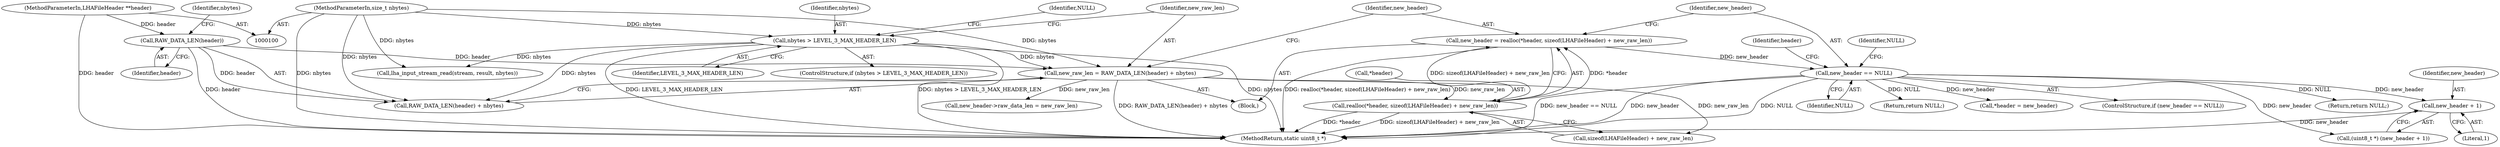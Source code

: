 digraph "0_lhasa_6fcdb8f1f538b9d63e63a5fa199c5514a15d4564_0@pointer" {
"1000147" [label="(Call,new_header + 1)"];
"1000131" [label="(Call,new_header == NULL)"];
"1000121" [label="(Call,new_header = realloc(*header, sizeof(LHAFileHeader) + new_raw_len))"];
"1000123" [label="(Call,realloc(*header, sizeof(LHAFileHeader) + new_raw_len))"];
"1000115" [label="(Call,new_raw_len = RAW_DATA_LEN(header) + nbytes)"];
"1000118" [label="(Call,RAW_DATA_LEN(header))"];
"1000101" [label="(MethodParameterIn,LHAFileHeader **header)"];
"1000109" [label="(Call,nbytes > LEVEL_3_MAX_HEADER_LEN)"];
"1000103" [label="(MethodParameterIn,size_t nbytes)"];
"1000108" [label="(ControlStructure,if (nbytes > LEVEL_3_MAX_HEADER_LEN))"];
"1000116" [label="(Identifier,new_raw_len)"];
"1000130" [label="(ControlStructure,if (new_header == NULL))"];
"1000109" [label="(Call,nbytes > LEVEL_3_MAX_HEADER_LEN)"];
"1000111" [label="(Identifier,LEVEL_3_MAX_HEADER_LEN)"];
"1000117" [label="(Call,RAW_DATA_LEN(header) + nbytes)"];
"1000145" [label="(Call,(uint8_t *) (new_header + 1))"];
"1000101" [label="(MethodParameterIn,LHAFileHeader **header)"];
"1000114" [label="(Identifier,NULL)"];
"1000136" [label="(Identifier,NULL)"];
"1000120" [label="(Identifier,nbytes)"];
"1000115" [label="(Call,new_raw_len = RAW_DATA_LEN(header) + nbytes)"];
"1000110" [label="(Identifier,nbytes)"];
"1000166" [label="(Return,return NULL;)"];
"1000119" [label="(Identifier,header)"];
"1000124" [label="(Call,*header)"];
"1000133" [label="(Identifier,NULL)"];
"1000118" [label="(Call,RAW_DATA_LEN(header))"];
"1000135" [label="(Return,return NULL;)"];
"1000123" [label="(Call,realloc(*header, sizeof(LHAFileHeader) + new_raw_len))"];
"1000147" [label="(Call,new_header + 1)"];
"1000137" [label="(Call,*header = new_header)"];
"1000168" [label="(Call,new_header->raw_data_len = new_raw_len)"];
"1000131" [label="(Call,new_header == NULL)"];
"1000149" [label="(Literal,1)"];
"1000175" [label="(MethodReturn,static uint8_t *)"];
"1000161" [label="(Call,lha_input_stream_read(stream, result, nbytes))"];
"1000148" [label="(Identifier,new_header)"];
"1000139" [label="(Identifier,header)"];
"1000122" [label="(Identifier,new_header)"];
"1000103" [label="(MethodParameterIn,size_t nbytes)"];
"1000126" [label="(Call,sizeof(LHAFileHeader) + new_raw_len)"];
"1000104" [label="(Block,)"];
"1000132" [label="(Identifier,new_header)"];
"1000121" [label="(Call,new_header = realloc(*header, sizeof(LHAFileHeader) + new_raw_len))"];
"1000147" -> "1000145"  [label="AST: "];
"1000147" -> "1000149"  [label="CFG: "];
"1000148" -> "1000147"  [label="AST: "];
"1000149" -> "1000147"  [label="AST: "];
"1000145" -> "1000147"  [label="CFG: "];
"1000147" -> "1000175"  [label="DDG: new_header"];
"1000131" -> "1000147"  [label="DDG: new_header"];
"1000131" -> "1000130"  [label="AST: "];
"1000131" -> "1000133"  [label="CFG: "];
"1000132" -> "1000131"  [label="AST: "];
"1000133" -> "1000131"  [label="AST: "];
"1000136" -> "1000131"  [label="CFG: "];
"1000139" -> "1000131"  [label="CFG: "];
"1000131" -> "1000175"  [label="DDG: new_header"];
"1000131" -> "1000175"  [label="DDG: NULL"];
"1000131" -> "1000175"  [label="DDG: new_header == NULL"];
"1000121" -> "1000131"  [label="DDG: new_header"];
"1000131" -> "1000135"  [label="DDG: NULL"];
"1000131" -> "1000137"  [label="DDG: new_header"];
"1000131" -> "1000145"  [label="DDG: new_header"];
"1000131" -> "1000166"  [label="DDG: NULL"];
"1000121" -> "1000104"  [label="AST: "];
"1000121" -> "1000123"  [label="CFG: "];
"1000122" -> "1000121"  [label="AST: "];
"1000123" -> "1000121"  [label="AST: "];
"1000132" -> "1000121"  [label="CFG: "];
"1000121" -> "1000175"  [label="DDG: realloc(*header, sizeof(LHAFileHeader) + new_raw_len)"];
"1000123" -> "1000121"  [label="DDG: *header"];
"1000123" -> "1000121"  [label="DDG: sizeof(LHAFileHeader) + new_raw_len"];
"1000123" -> "1000126"  [label="CFG: "];
"1000124" -> "1000123"  [label="AST: "];
"1000126" -> "1000123"  [label="AST: "];
"1000123" -> "1000175"  [label="DDG: sizeof(LHAFileHeader) + new_raw_len"];
"1000123" -> "1000175"  [label="DDG: *header"];
"1000115" -> "1000123"  [label="DDG: new_raw_len"];
"1000115" -> "1000104"  [label="AST: "];
"1000115" -> "1000117"  [label="CFG: "];
"1000116" -> "1000115"  [label="AST: "];
"1000117" -> "1000115"  [label="AST: "];
"1000122" -> "1000115"  [label="CFG: "];
"1000115" -> "1000175"  [label="DDG: RAW_DATA_LEN(header) + nbytes"];
"1000118" -> "1000115"  [label="DDG: header"];
"1000109" -> "1000115"  [label="DDG: nbytes"];
"1000103" -> "1000115"  [label="DDG: nbytes"];
"1000115" -> "1000126"  [label="DDG: new_raw_len"];
"1000115" -> "1000168"  [label="DDG: new_raw_len"];
"1000118" -> "1000117"  [label="AST: "];
"1000118" -> "1000119"  [label="CFG: "];
"1000119" -> "1000118"  [label="AST: "];
"1000120" -> "1000118"  [label="CFG: "];
"1000118" -> "1000175"  [label="DDG: header"];
"1000118" -> "1000117"  [label="DDG: header"];
"1000101" -> "1000118"  [label="DDG: header"];
"1000101" -> "1000100"  [label="AST: "];
"1000101" -> "1000175"  [label="DDG: header"];
"1000109" -> "1000108"  [label="AST: "];
"1000109" -> "1000111"  [label="CFG: "];
"1000110" -> "1000109"  [label="AST: "];
"1000111" -> "1000109"  [label="AST: "];
"1000114" -> "1000109"  [label="CFG: "];
"1000116" -> "1000109"  [label="CFG: "];
"1000109" -> "1000175"  [label="DDG: nbytes"];
"1000109" -> "1000175"  [label="DDG: LEVEL_3_MAX_HEADER_LEN"];
"1000109" -> "1000175"  [label="DDG: nbytes > LEVEL_3_MAX_HEADER_LEN"];
"1000103" -> "1000109"  [label="DDG: nbytes"];
"1000109" -> "1000117"  [label="DDG: nbytes"];
"1000109" -> "1000161"  [label="DDG: nbytes"];
"1000103" -> "1000100"  [label="AST: "];
"1000103" -> "1000175"  [label="DDG: nbytes"];
"1000103" -> "1000117"  [label="DDG: nbytes"];
"1000103" -> "1000161"  [label="DDG: nbytes"];
}
